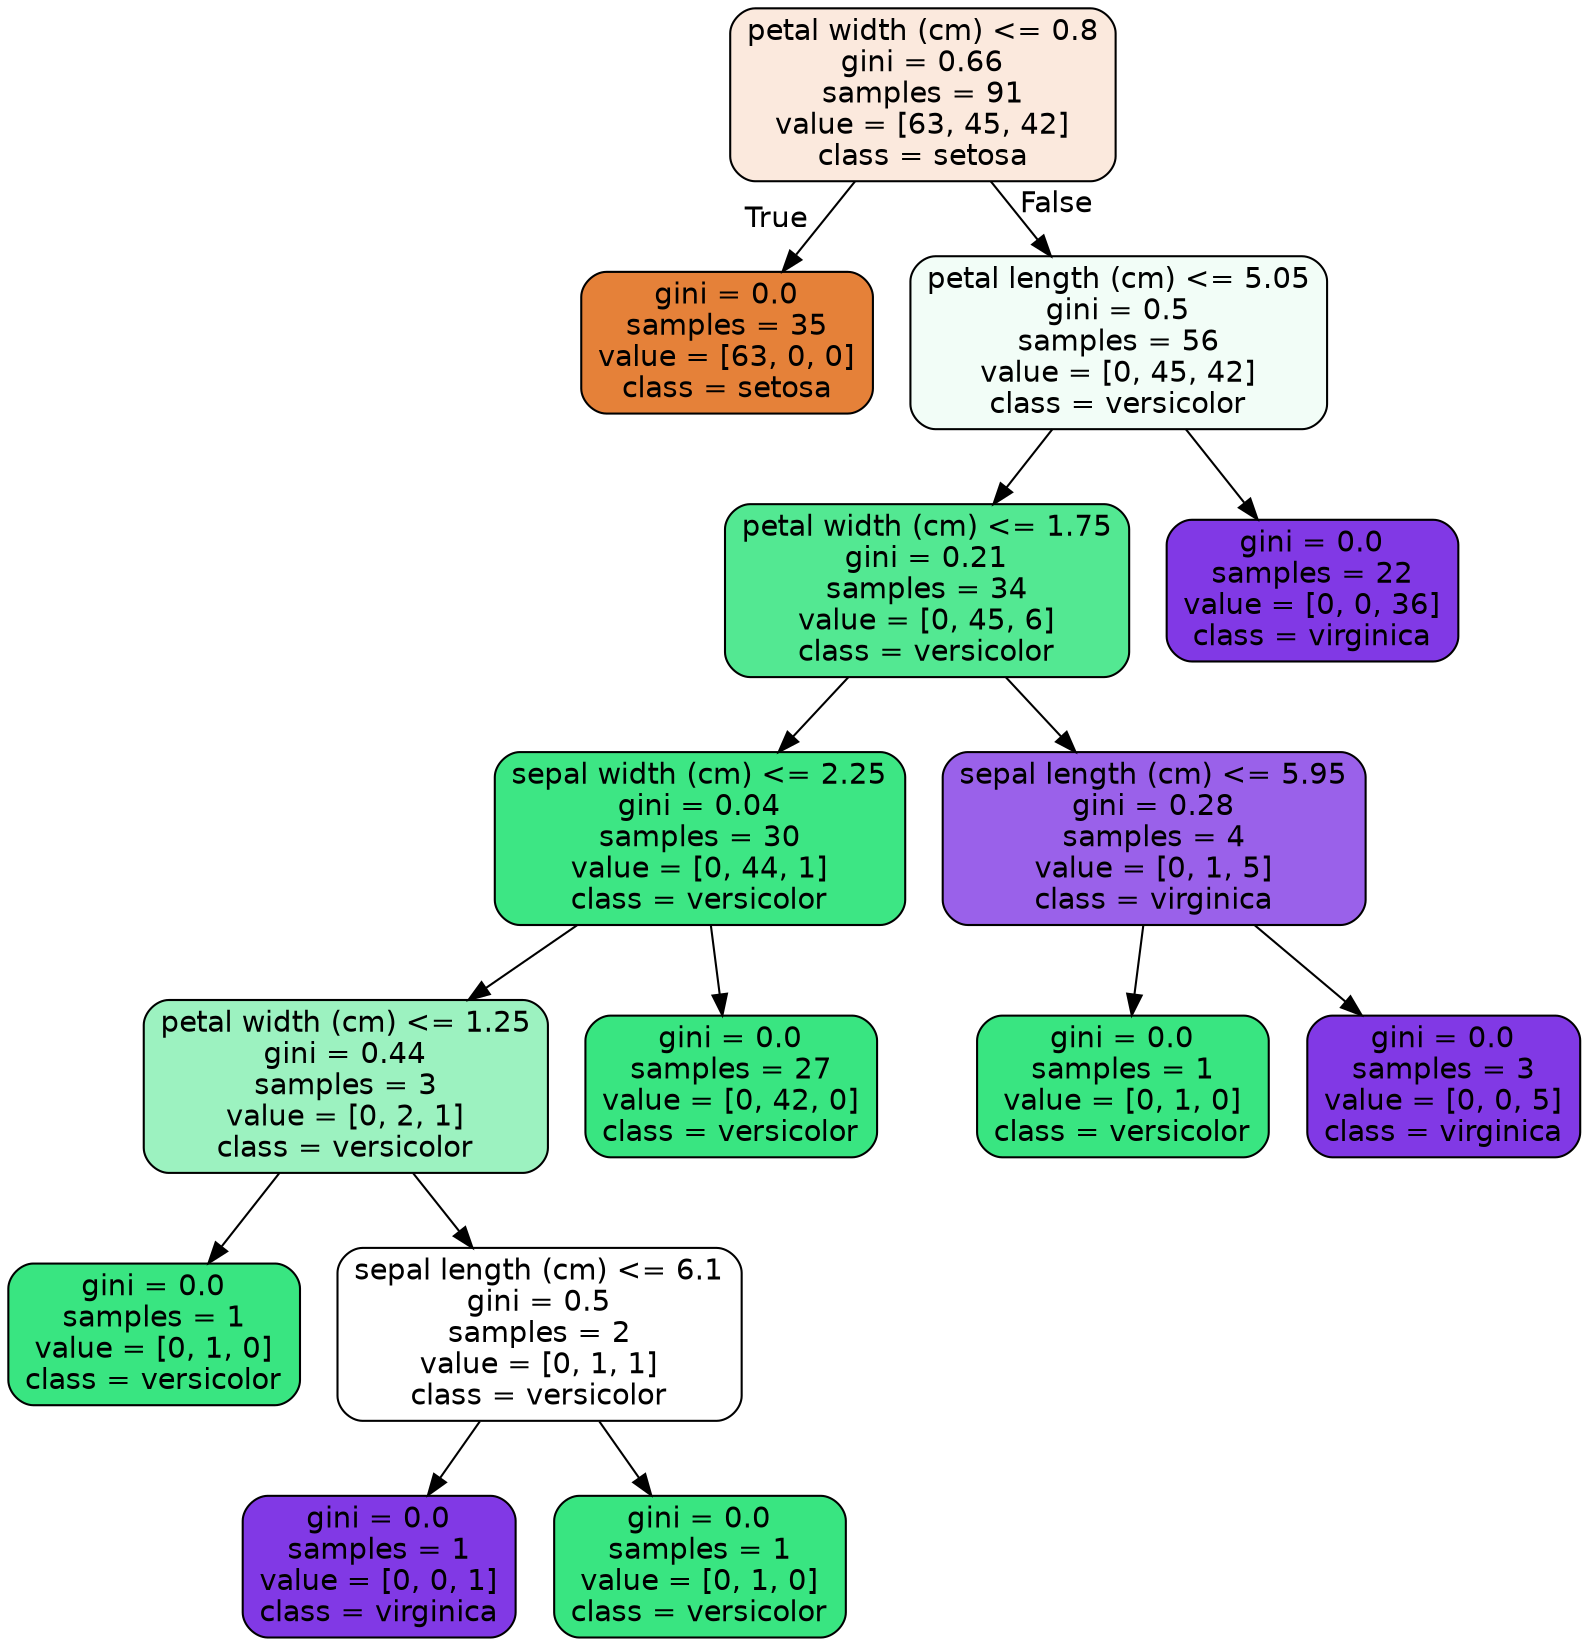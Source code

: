digraph Tree {
node [shape=box, style="filled, rounded", color="black", fontname=helvetica] ;
edge [fontname=helvetica] ;
0 [label="petal width (cm) <= 0.8\ngini = 0.66\nsamples = 91\nvalue = [63, 45, 42]\nclass = setosa", fillcolor="#fbe9dd"] ;
1 [label="gini = 0.0\nsamples = 35\nvalue = [63, 0, 0]\nclass = setosa", fillcolor="#e58139"] ;
0 -> 1 [labeldistance=2.5, labelangle=45, headlabel="True"] ;
2 [label="petal length (cm) <= 5.05\ngini = 0.5\nsamples = 56\nvalue = [0, 45, 42]\nclass = versicolor", fillcolor="#f2fdf7"] ;
0 -> 2 [labeldistance=2.5, labelangle=-45, headlabel="False"] ;
3 [label="petal width (cm) <= 1.75\ngini = 0.21\nsamples = 34\nvalue = [0, 45, 6]\nclass = versicolor", fillcolor="#53e892"] ;
2 -> 3 ;
4 [label="sepal width (cm) <= 2.25\ngini = 0.04\nsamples = 30\nvalue = [0, 44, 1]\nclass = versicolor", fillcolor="#3de684"] ;
3 -> 4 ;
5 [label="petal width (cm) <= 1.25\ngini = 0.44\nsamples = 3\nvalue = [0, 2, 1]\nclass = versicolor", fillcolor="#9cf2c0"] ;
4 -> 5 ;
6 [label="gini = 0.0\nsamples = 1\nvalue = [0, 1, 0]\nclass = versicolor", fillcolor="#39e581"] ;
5 -> 6 ;
7 [label="sepal length (cm) <= 6.1\ngini = 0.5\nsamples = 2\nvalue = [0, 1, 1]\nclass = versicolor", fillcolor="#ffffff"] ;
5 -> 7 ;
8 [label="gini = 0.0\nsamples = 1\nvalue = [0, 0, 1]\nclass = virginica", fillcolor="#8139e5"] ;
7 -> 8 ;
9 [label="gini = 0.0\nsamples = 1\nvalue = [0, 1, 0]\nclass = versicolor", fillcolor="#39e581"] ;
7 -> 9 ;
10 [label="gini = 0.0\nsamples = 27\nvalue = [0, 42, 0]\nclass = versicolor", fillcolor="#39e581"] ;
4 -> 10 ;
11 [label="sepal length (cm) <= 5.95\ngini = 0.28\nsamples = 4\nvalue = [0, 1, 5]\nclass = virginica", fillcolor="#9a61ea"] ;
3 -> 11 ;
12 [label="gini = 0.0\nsamples = 1\nvalue = [0, 1, 0]\nclass = versicolor", fillcolor="#39e581"] ;
11 -> 12 ;
13 [label="gini = 0.0\nsamples = 3\nvalue = [0, 0, 5]\nclass = virginica", fillcolor="#8139e5"] ;
11 -> 13 ;
14 [label="gini = 0.0\nsamples = 22\nvalue = [0, 0, 36]\nclass = virginica", fillcolor="#8139e5"] ;
2 -> 14 ;
}